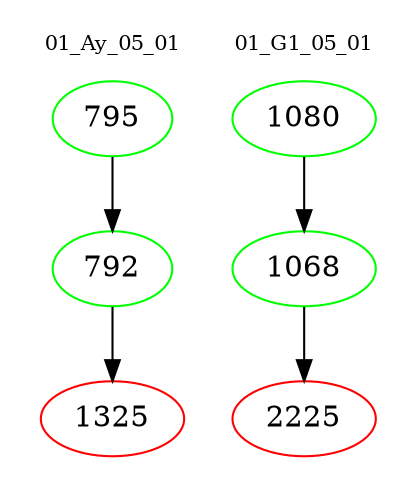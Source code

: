 digraph{
subgraph cluster_0 {
color = white
label = "01_Ay_05_01";
fontsize=10;
T0_795 [label="795", color="green"]
T0_795 -> T0_792 [color="black"]
T0_792 [label="792", color="green"]
T0_792 -> T0_1325 [color="black"]
T0_1325 [label="1325", color="red"]
}
subgraph cluster_1 {
color = white
label = "01_G1_05_01";
fontsize=10;
T1_1080 [label="1080", color="green"]
T1_1080 -> T1_1068 [color="black"]
T1_1068 [label="1068", color="green"]
T1_1068 -> T1_2225 [color="black"]
T1_2225 [label="2225", color="red"]
}
}
